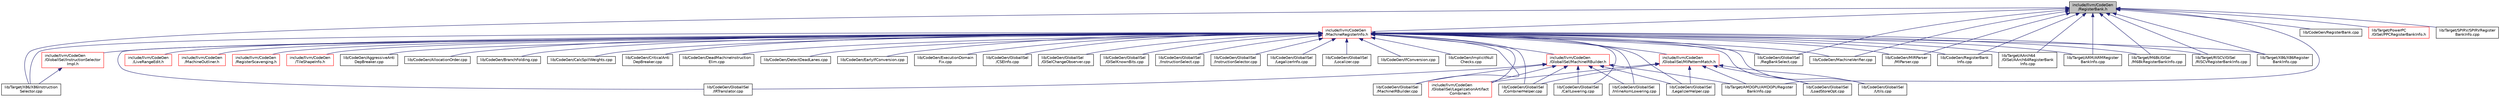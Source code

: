 digraph "include/llvm/CodeGen/RegisterBank.h"
{
 // LATEX_PDF_SIZE
  bgcolor="transparent";
  edge [fontname="Helvetica",fontsize="10",labelfontname="Helvetica",labelfontsize="10"];
  node [fontname="Helvetica",fontsize="10",shape=record];
  Node1 [label="include/llvm/CodeGen\l/RegisterBank.h",height=0.2,width=0.4,color="black", fillcolor="grey75", style="filled", fontcolor="black",tooltip=" "];
  Node1 -> Node2 [dir="back",color="midnightblue",fontsize="10",style="solid",fontname="Helvetica"];
  Node2 [label="include/llvm/CodeGen\l/MachineRegisterInfo.h",height=0.2,width=0.4,color="red",URL="$MachineRegisterInfo_8h.html",tooltip=" "];
  Node2 -> Node3 [dir="back",color="midnightblue",fontsize="10",style="solid",fontname="Helvetica"];
  Node3 [label="include/llvm/CodeGen\l/GlobalISel/InstructionSelector\lImpl.h",height=0.2,width=0.4,color="red",URL="$InstructionSelectorImpl_8h.html",tooltip=" "];
  Node3 -> Node12 [dir="back",color="midnightblue",fontsize="10",style="solid",fontname="Helvetica"];
  Node12 [label="lib/Target/X86/X86Instruction\lSelector.cpp",height=0.2,width=0.4,color="black",URL="$X86InstructionSelector_8cpp.html",tooltip=" "];
  Node2 -> Node13 [dir="back",color="midnightblue",fontsize="10",style="solid",fontname="Helvetica"];
  Node13 [label="include/llvm/CodeGen\l/GlobalISel/LegalizationArtifact\lCombiner.h",height=0.2,width=0.4,color="red",URL="$LegalizationArtifactCombiner_8h.html",tooltip=" "];
  Node2 -> Node16 [dir="back",color="midnightblue",fontsize="10",style="solid",fontname="Helvetica"];
  Node16 [label="include/llvm/CodeGen\l/GlobalISel/MachineIRBuilder.h",height=0.2,width=0.4,color="red",URL="$MachineIRBuilder_8h.html",tooltip=" "];
  Node16 -> Node13 [dir="back",color="midnightblue",fontsize="10",style="solid",fontname="Helvetica"];
  Node16 -> Node49 [dir="back",color="midnightblue",fontsize="10",style="solid",fontname="Helvetica"];
  Node49 [label="lib/CodeGen/GlobalISel\l/CallLowering.cpp",height=0.2,width=0.4,color="black",URL="$CallLowering_8cpp.html",tooltip=" "];
  Node16 -> Node50 [dir="back",color="midnightblue",fontsize="10",style="solid",fontname="Helvetica"];
  Node50 [label="lib/CodeGen/GlobalISel\l/CombinerHelper.cpp",height=0.2,width=0.4,color="black",URL="$CombinerHelper_8cpp.html",tooltip=" "];
  Node16 -> Node51 [dir="back",color="midnightblue",fontsize="10",style="solid",fontname="Helvetica"];
  Node51 [label="lib/CodeGen/GlobalISel\l/InlineAsmLowering.cpp",height=0.2,width=0.4,color="black",URL="$InlineAsmLowering_8cpp.html",tooltip=" "];
  Node16 -> Node32 [dir="back",color="midnightblue",fontsize="10",style="solid",fontname="Helvetica"];
  Node32 [label="lib/CodeGen/GlobalISel\l/IRTranslator.cpp",height=0.2,width=0.4,color="black",URL="$IRTranslator_8cpp.html",tooltip=" "];
  Node16 -> Node52 [dir="back",color="midnightblue",fontsize="10",style="solid",fontname="Helvetica"];
  Node52 [label="lib/CodeGen/GlobalISel\l/LegalizerHelper.cpp",height=0.2,width=0.4,color="black",URL="$LegalizerHelper_8cpp.html",tooltip=" "];
  Node16 -> Node53 [dir="back",color="midnightblue",fontsize="10",style="solid",fontname="Helvetica"];
  Node53 [label="lib/CodeGen/GlobalISel\l/MachineIRBuilder.cpp",height=0.2,width=0.4,color="black",URL="$MachineIRBuilder_8cpp.html",tooltip=" "];
  Node16 -> Node60 [dir="back",color="midnightblue",fontsize="10",style="solid",fontname="Helvetica"];
  Node60 [label="lib/Target/AMDGPU/AMDGPURegister\lBankInfo.cpp",height=0.2,width=0.4,color="black",URL="$AMDGPURegisterBankInfo_8cpp.html",tooltip=" "];
  Node2 -> Node94 [dir="back",color="midnightblue",fontsize="10",style="solid",fontname="Helvetica"];
  Node94 [label="include/llvm/CodeGen\l/GlobalISel/MIPatternMatch.h",height=0.2,width=0.4,color="red",URL="$MIPatternMatch_8h.html",tooltip=" "];
  Node94 -> Node13 [dir="back",color="midnightblue",fontsize="10",style="solid",fontname="Helvetica"];
  Node94 -> Node50 [dir="back",color="midnightblue",fontsize="10",style="solid",fontname="Helvetica"];
  Node94 -> Node52 [dir="back",color="midnightblue",fontsize="10",style="solid",fontname="Helvetica"];
  Node94 -> Node44 [dir="back",color="midnightblue",fontsize="10",style="solid",fontname="Helvetica"];
  Node44 [label="lib/CodeGen/GlobalISel\l/LoadStoreOpt.cpp",height=0.2,width=0.4,color="black",URL="$LoadStoreOpt_8cpp.html",tooltip=" "];
  Node94 -> Node95 [dir="back",color="midnightblue",fontsize="10",style="solid",fontname="Helvetica"];
  Node95 [label="lib/CodeGen/GlobalISel\l/Utils.cpp",height=0.2,width=0.4,color="black",URL="$CodeGen_2GlobalISel_2Utils_8cpp.html",tooltip=" "];
  Node94 -> Node60 [dir="back",color="midnightblue",fontsize="10",style="solid",fontname="Helvetica"];
  Node2 -> Node98 [dir="back",color="midnightblue",fontsize="10",style="solid",fontname="Helvetica"];
  Node98 [label="include/llvm/CodeGen\l/LiveRangeEdit.h",height=0.2,width=0.4,color="red",URL="$LiveRangeEdit_8h.html",tooltip=" "];
  Node2 -> Node111 [dir="back",color="midnightblue",fontsize="10",style="solid",fontname="Helvetica"];
  Node111 [label="include/llvm/CodeGen\l/MachineOutliner.h",height=0.2,width=0.4,color="red",URL="$MachineOutliner_8h.html",tooltip=" "];
  Node2 -> Node918 [dir="back",color="midnightblue",fontsize="10",style="solid",fontname="Helvetica"];
  Node918 [label="include/llvm/CodeGen\l/RegisterScavenging.h",height=0.2,width=0.4,color="red",URL="$RegisterScavenging_8h.html",tooltip=" "];
  Node2 -> Node919 [dir="back",color="midnightblue",fontsize="10",style="solid",fontname="Helvetica"];
  Node919 [label="include/llvm/CodeGen\l/TileShapeInfo.h",height=0.2,width=0.4,color="red",URL="$TileShapeInfo_8h.html",tooltip=" "];
  Node2 -> Node122 [dir="back",color="midnightblue",fontsize="10",style="solid",fontname="Helvetica"];
  Node122 [label="lib/CodeGen/AggressiveAnti\lDepBreaker.cpp",height=0.2,width=0.4,color="black",URL="$AggressiveAntiDepBreaker_8cpp.html",tooltip=" "];
  Node2 -> Node921 [dir="back",color="midnightblue",fontsize="10",style="solid",fontname="Helvetica"];
  Node921 [label="lib/CodeGen/AllocationOrder.cpp",height=0.2,width=0.4,color="black",URL="$AllocationOrder_8cpp.html",tooltip=" "];
  Node2 -> Node127 [dir="back",color="midnightblue",fontsize="10",style="solid",fontname="Helvetica"];
  Node127 [label="lib/CodeGen/BranchFolding.cpp",height=0.2,width=0.4,color="black",URL="$BranchFolding_8cpp.html",tooltip=" "];
  Node2 -> Node130 [dir="back",color="midnightblue",fontsize="10",style="solid",fontname="Helvetica"];
  Node130 [label="lib/CodeGen/CalcSpillWeights.cpp",height=0.2,width=0.4,color="black",URL="$CalcSpillWeights_8cpp.html",tooltip=" "];
  Node2 -> Node134 [dir="back",color="midnightblue",fontsize="10",style="solid",fontname="Helvetica"];
  Node134 [label="lib/CodeGen/CriticalAnti\lDepBreaker.cpp",height=0.2,width=0.4,color="black",URL="$CriticalAntiDepBreaker_8cpp.html",tooltip=" "];
  Node2 -> Node925 [dir="back",color="midnightblue",fontsize="10",style="solid",fontname="Helvetica"];
  Node925 [label="lib/CodeGen/DeadMachineInstruction\lElim.cpp",height=0.2,width=0.4,color="black",URL="$DeadMachineInstructionElim_8cpp.html",tooltip=" "];
  Node2 -> Node926 [dir="back",color="midnightblue",fontsize="10",style="solid",fontname="Helvetica"];
  Node926 [label="lib/CodeGen/DetectDeadLanes.cpp",height=0.2,width=0.4,color="black",URL="$DetectDeadLanes_8cpp.html",tooltip=" "];
  Node2 -> Node136 [dir="back",color="midnightblue",fontsize="10",style="solid",fontname="Helvetica"];
  Node136 [label="lib/CodeGen/EarlyIfConversion.cpp",height=0.2,width=0.4,color="black",URL="$EarlyIfConversion_8cpp.html",tooltip=" "];
  Node2 -> Node137 [dir="back",color="midnightblue",fontsize="10",style="solid",fontname="Helvetica"];
  Node137 [label="lib/CodeGen/ExecutionDomain\lFix.cpp",height=0.2,width=0.4,color="black",URL="$ExecutionDomainFix_8cpp.html",tooltip=" "];
  Node2 -> Node49 [dir="back",color="midnightblue",fontsize="10",style="solid",fontname="Helvetica"];
  Node2 -> Node50 [dir="back",color="midnightblue",fontsize="10",style="solid",fontname="Helvetica"];
  Node2 -> Node927 [dir="back",color="midnightblue",fontsize="10",style="solid",fontname="Helvetica"];
  Node927 [label="lib/CodeGen/GlobalISel\l/CSEInfo.cpp",height=0.2,width=0.4,color="black",URL="$CSEInfo_8cpp.html",tooltip=" "];
  Node2 -> Node928 [dir="back",color="midnightblue",fontsize="10",style="solid",fontname="Helvetica"];
  Node928 [label="lib/CodeGen/GlobalISel\l/GISelChangeObserver.cpp",height=0.2,width=0.4,color="black",URL="$GISelChangeObserver_8cpp.html",tooltip=" "];
  Node2 -> Node929 [dir="back",color="midnightblue",fontsize="10",style="solid",fontname="Helvetica"];
  Node929 [label="lib/CodeGen/GlobalISel\l/GISelKnownBits.cpp",height=0.2,width=0.4,color="black",URL="$GISelKnownBits_8cpp.html",tooltip=" "];
  Node2 -> Node51 [dir="back",color="midnightblue",fontsize="10",style="solid",fontname="Helvetica"];
  Node2 -> Node930 [dir="back",color="midnightblue",fontsize="10",style="solid",fontname="Helvetica"];
  Node930 [label="lib/CodeGen/GlobalISel\l/InstructionSelect.cpp",height=0.2,width=0.4,color="black",URL="$InstructionSelect_8cpp.html",tooltip=" "];
  Node2 -> Node931 [dir="back",color="midnightblue",fontsize="10",style="solid",fontname="Helvetica"];
  Node931 [label="lib/CodeGen/GlobalISel\l/InstructionSelector.cpp",height=0.2,width=0.4,color="black",URL="$InstructionSelector_8cpp.html",tooltip=" "];
  Node2 -> Node32 [dir="back",color="midnightblue",fontsize="10",style="solid",fontname="Helvetica"];
  Node2 -> Node52 [dir="back",color="midnightblue",fontsize="10",style="solid",fontname="Helvetica"];
  Node2 -> Node932 [dir="back",color="midnightblue",fontsize="10",style="solid",fontname="Helvetica"];
  Node932 [label="lib/CodeGen/GlobalISel\l/LegalizerInfo.cpp",height=0.2,width=0.4,color="black",URL="$LegalizerInfo_8cpp.html",tooltip=" "];
  Node2 -> Node44 [dir="back",color="midnightblue",fontsize="10",style="solid",fontname="Helvetica"];
  Node2 -> Node933 [dir="back",color="midnightblue",fontsize="10",style="solid",fontname="Helvetica"];
  Node933 [label="lib/CodeGen/GlobalISel\l/Localizer.cpp",height=0.2,width=0.4,color="black",URL="$Localizer_8cpp.html",tooltip=" "];
  Node2 -> Node53 [dir="back",color="midnightblue",fontsize="10",style="solid",fontname="Helvetica"];
  Node2 -> Node46 [dir="back",color="midnightblue",fontsize="10",style="solid",fontname="Helvetica"];
  Node46 [label="lib/CodeGen/GlobalISel\l/RegBankSelect.cpp",height=0.2,width=0.4,color="black",URL="$RegBankSelect_8cpp.html",tooltip=" "];
  Node2 -> Node95 [dir="back",color="midnightblue",fontsize="10",style="solid",fontname="Helvetica"];
  Node2 -> Node142 [dir="back",color="midnightblue",fontsize="10",style="solid",fontname="Helvetica"];
  Node142 [label="lib/CodeGen/IfConversion.cpp",height=0.2,width=0.4,color="black",URL="$IfConversion_8cpp.html",tooltip=" "];
  Node2 -> Node143 [dir="back",color="midnightblue",fontsize="10",style="solid",fontname="Helvetica"];
  Node143 [label="lib/CodeGen/ImplicitNull\lChecks.cpp",height=0.2,width=0.4,color="black",URL="$ImplicitNullChecks_8cpp.html",tooltip=" "];
  Node2 -> Node168 [dir="back",color="midnightblue",fontsize="10",style="solid",fontname="Helvetica"];
  Node168 [label="lib/CodeGen/MachineVerifier.cpp",height=0.2,width=0.4,color="black",URL="$MachineVerifier_8cpp.html",tooltip=" "];
  Node2 -> Node170 [dir="back",color="midnightblue",fontsize="10",style="solid",fontname="Helvetica"];
  Node170 [label="lib/CodeGen/MIRParser\l/MIParser.cpp",height=0.2,width=0.4,color="black",URL="$MIParser_8cpp.html",tooltip=" "];
  Node2 -> Node949 [dir="back",color="midnightblue",fontsize="10",style="solid",fontname="Helvetica"];
  Node949 [label="lib/CodeGen/RegisterBank\lInfo.cpp",height=0.2,width=0.4,color="black",URL="$RegisterBankInfo_8cpp.html",tooltip=" "];
  Node2 -> Node962 [dir="back",color="midnightblue",fontsize="10",style="solid",fontname="Helvetica"];
  Node962 [label="lib/Target/AArch64\l/GISel/AArch64RegisterBank\lInfo.cpp",height=0.2,width=0.4,color="black",URL="$AArch64RegisterBankInfo_8cpp.html",tooltip=" "];
  Node2 -> Node397 [dir="back",color="midnightblue",fontsize="10",style="solid",fontname="Helvetica"];
  Node397 [label="lib/Target/ARM/ARMRegister\lBankInfo.cpp",height=0.2,width=0.4,color="black",URL="$ARMRegisterBankInfo_8cpp.html",tooltip=" "];
  Node2 -> Node565 [dir="back",color="midnightblue",fontsize="10",style="solid",fontname="Helvetica"];
  Node565 [label="lib/Target/M68k/GISel\l/M68kRegisterBankInfo.cpp",height=0.2,width=0.4,color="black",URL="$M68kRegisterBankInfo_8cpp.html",tooltip=" "];
  Node2 -> Node969 [dir="back",color="midnightblue",fontsize="10",style="solid",fontname="Helvetica"];
  Node969 [label="lib/Target/RISCV/GISel\l/RISCVRegisterBankInfo.cpp",height=0.2,width=0.4,color="black",URL="$RISCVRegisterBankInfo_8cpp.html",tooltip=" "];
  Node2 -> Node12 [dir="back",color="midnightblue",fontsize="10",style="solid",fontname="Helvetica"];
  Node2 -> Node901 [dir="back",color="midnightblue",fontsize="10",style="solid",fontname="Helvetica"];
  Node901 [label="lib/Target/X86/X86Register\lBankInfo.cpp",height=0.2,width=0.4,color="black",URL="$X86RegisterBankInfo_8cpp.html",tooltip=" "];
  Node1 -> Node46 [dir="back",color="midnightblue",fontsize="10",style="solid",fontname="Helvetica"];
  Node1 -> Node168 [dir="back",color="midnightblue",fontsize="10",style="solid",fontname="Helvetica"];
  Node1 -> Node170 [dir="back",color="midnightblue",fontsize="10",style="solid",fontname="Helvetica"];
  Node1 -> Node971 [dir="back",color="midnightblue",fontsize="10",style="solid",fontname="Helvetica"];
  Node971 [label="lib/CodeGen/RegisterBank.cpp",height=0.2,width=0.4,color="black",URL="$RegisterBank_8cpp.html",tooltip=" "];
  Node1 -> Node949 [dir="back",color="midnightblue",fontsize="10",style="solid",fontname="Helvetica"];
  Node1 -> Node962 [dir="back",color="midnightblue",fontsize="10",style="solid",fontname="Helvetica"];
  Node1 -> Node60 [dir="back",color="midnightblue",fontsize="10",style="solid",fontname="Helvetica"];
  Node1 -> Node397 [dir="back",color="midnightblue",fontsize="10",style="solid",fontname="Helvetica"];
  Node1 -> Node565 [dir="back",color="midnightblue",fontsize="10",style="solid",fontname="Helvetica"];
  Node1 -> Node972 [dir="back",color="midnightblue",fontsize="10",style="solid",fontname="Helvetica"];
  Node972 [label="lib/Target/PowerPC\l/GISel/PPCRegisterBankInfo.h",height=0.2,width=0.4,color="red",URL="$PPCRegisterBankInfo_8h.html",tooltip=" "];
  Node1 -> Node969 [dir="back",color="midnightblue",fontsize="10",style="solid",fontname="Helvetica"];
  Node1 -> Node973 [dir="back",color="midnightblue",fontsize="10",style="solid",fontname="Helvetica"];
  Node973 [label="lib/Target/SPIRV/SPIRVRegister\lBankInfo.cpp",height=0.2,width=0.4,color="black",URL="$SPIRVRegisterBankInfo_8cpp.html",tooltip=" "];
  Node1 -> Node12 [dir="back",color="midnightblue",fontsize="10",style="solid",fontname="Helvetica"];
  Node1 -> Node901 [dir="back",color="midnightblue",fontsize="10",style="solid",fontname="Helvetica"];
}
